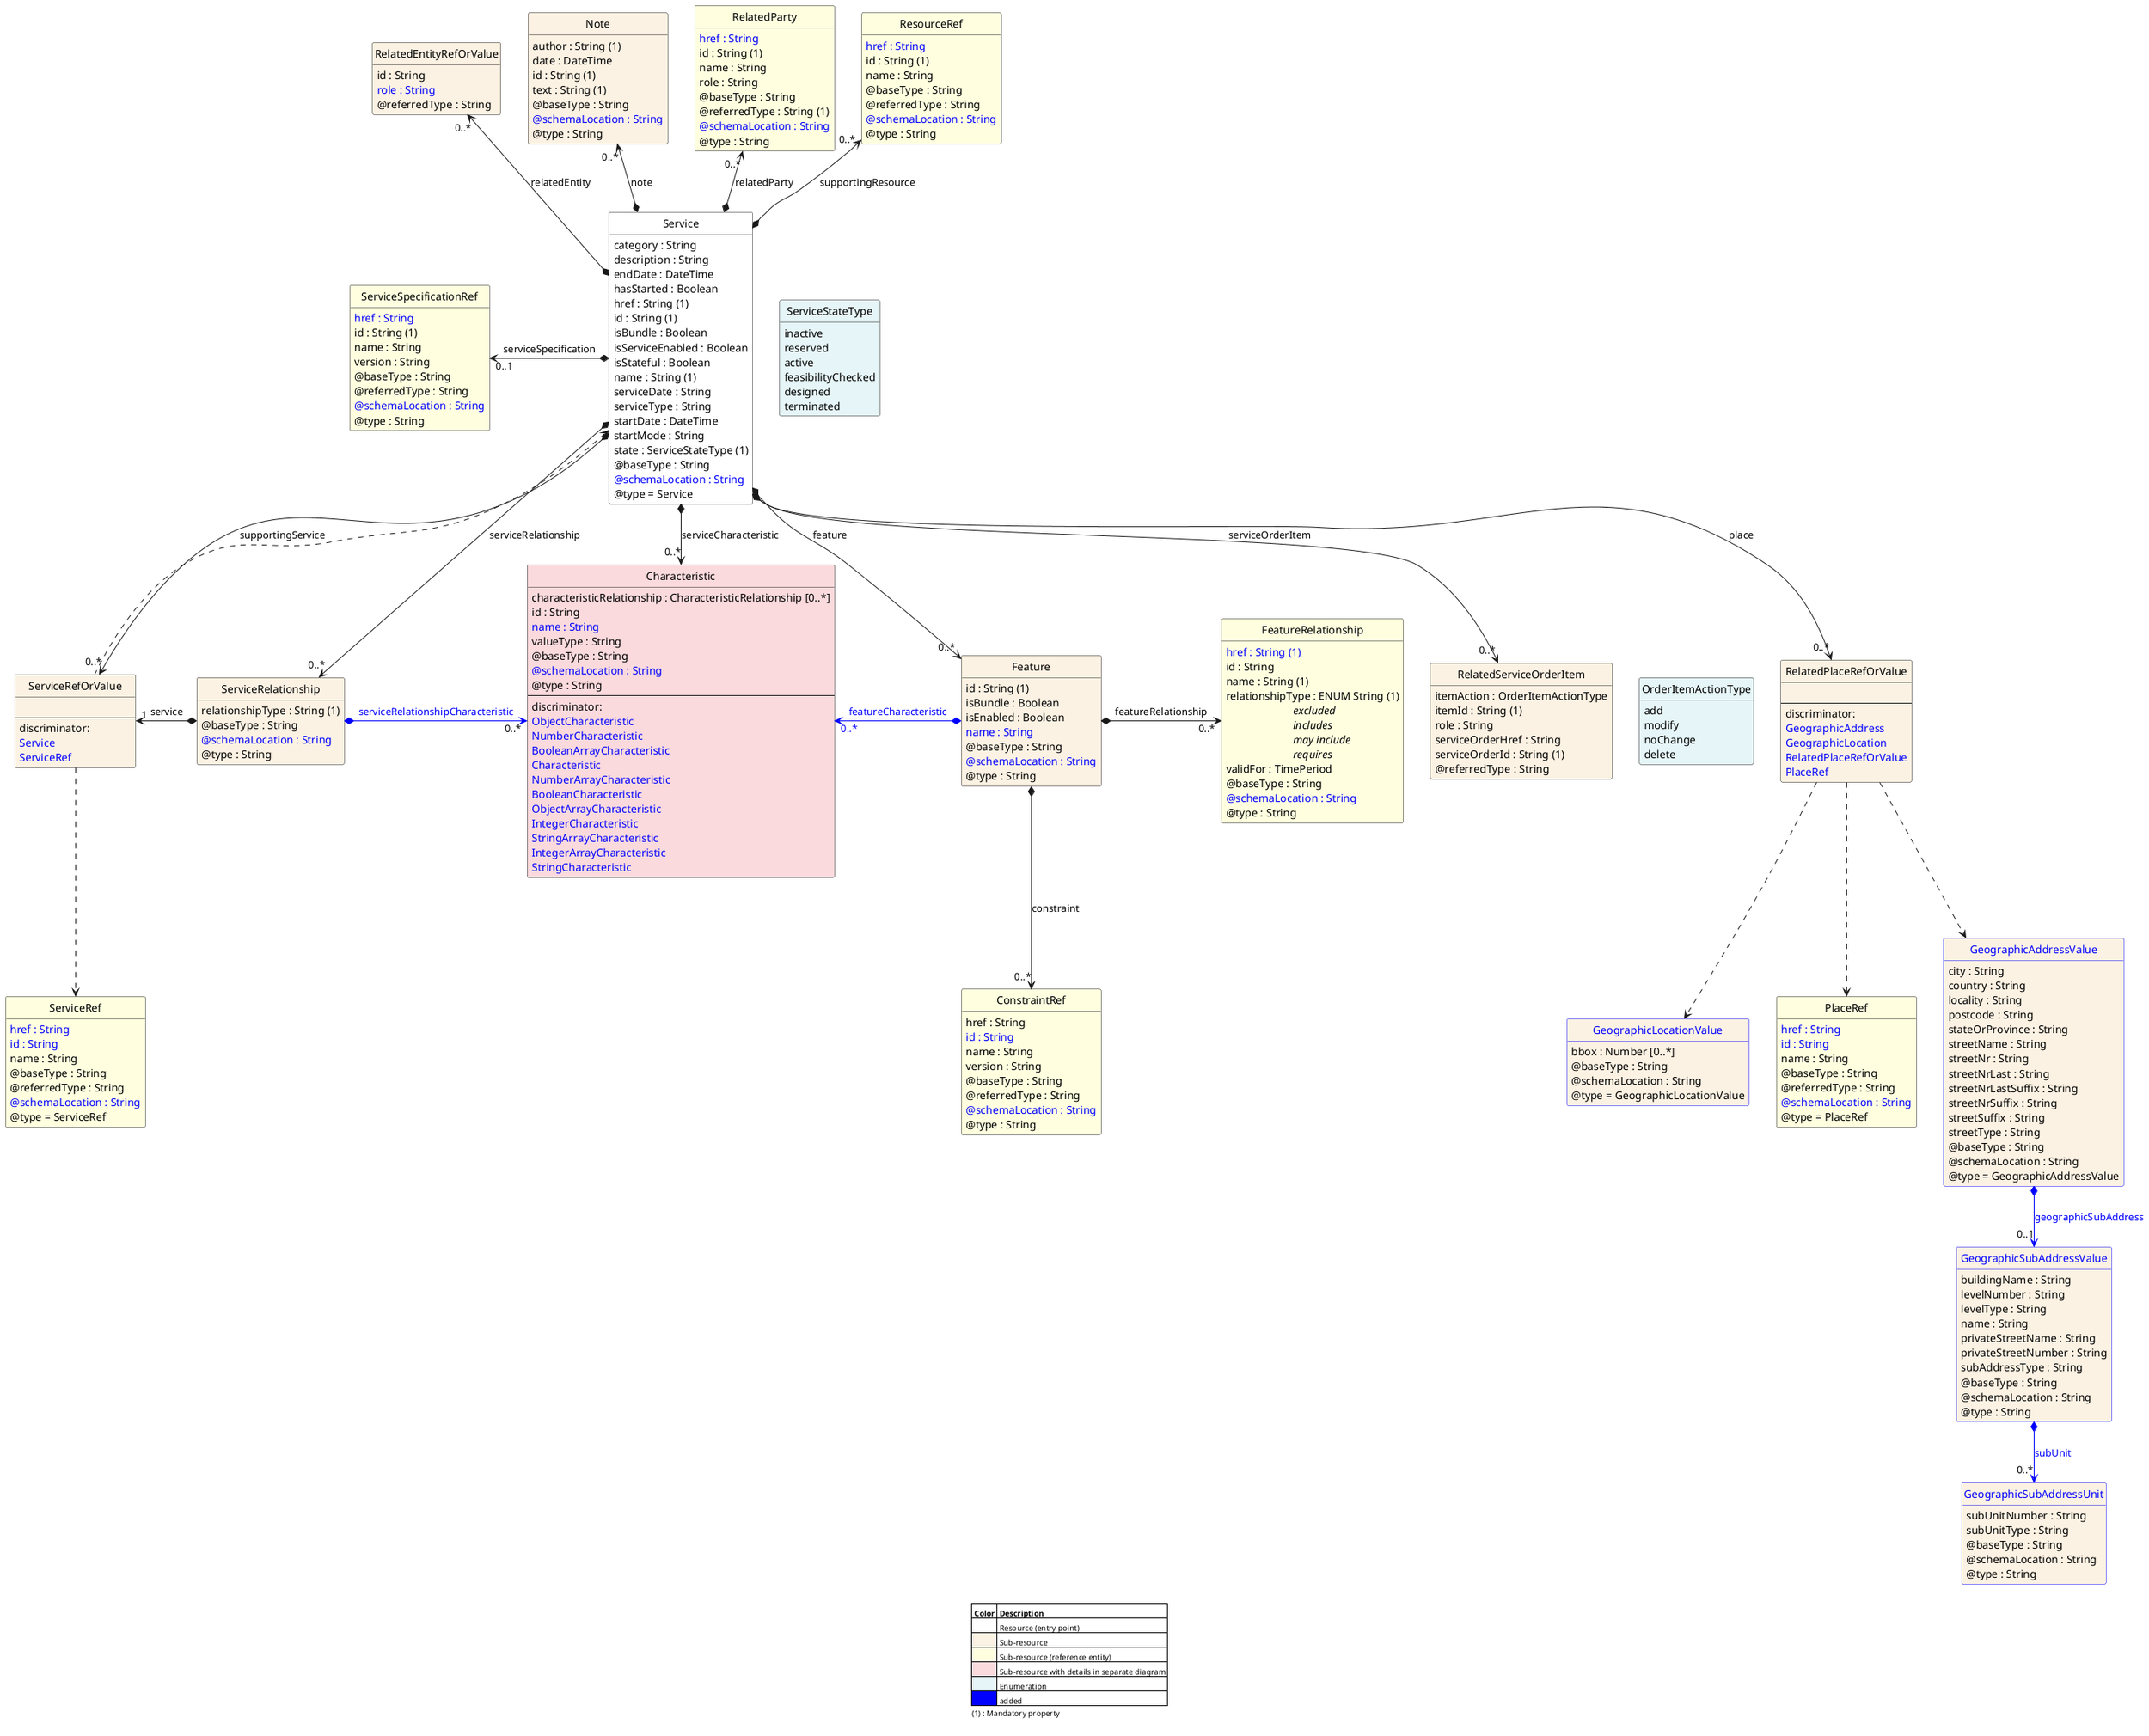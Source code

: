 @startuml
'
' Resource:  Service
' Source:    TMF640-Service_Activation_and_Configuration-v5.0.0.oas.yaml
'
hide circle
hide methods
hide stereotype
show <<Enumeration>> stereotype
skinparam class {
   BorderColor<<Extension>> blue
   FontColor<<Extension>> blue
   backgroundColor<<Enumeration>> #E6F5F7
   backgroundColor<<Ref>> #FFFFE0
   backgroundColor<<Pivot>> #FFFFFFF
   backgroundColor<<Resource>> #FCF2E3
   backgroundColor<<SubResource>> #FFFFFFF
   backgroundColor<<SubResourceReference>> #FADADD
}

skinparam legend {
   borderRoundCorner 0
   borderColor red
   backgroundColor white
}

class Service  <<Pivot>> {
    category : String
    description : String
    endDate : DateTime
    hasStarted : Boolean
    {field}href : String (1)
    {field}id : String (1)
    isBundle : Boolean
    isServiceEnabled : Boolean
    isStateful : Boolean
    {field}name : String (1)
    serviceDate : String
    serviceType : String
    startDate : DateTime
    startMode : String
    {field}state : ServiceStateType (1)
    @baseType : String
    <color:blue>@schemaLocation : String
    @type = Service
}

class ServiceStateType <<Enumeration>> {
    inactive
    reserved
    active
    feasibilityChecked
    designed
    terminated
}

class ServiceSpecificationRef  <<Ref>> {
    <color:blue>href : String
    {field}id : String (1)
    name : String
    version : String
    @baseType : String
    @referredType : String
    <color:blue>@schemaLocation : String
    @type : String
}

class Characteristic  <<SubResourceReference>> {
    characteristicRelationship : CharacteristicRelationship [0..*]
    id : String
    <color:blue>name : String
    valueType : String
    @baseType : String
    <color:blue>@schemaLocation : String
    @type : String
    --
    discriminator:
    <color:blue>ObjectCharacteristic
    <color:blue>NumberCharacteristic
    <color:blue>BooleanArrayCharacteristic
    <color:blue>Characteristic
    <color:blue>NumberArrayCharacteristic
    <color:blue>BooleanCharacteristic
    <color:blue>ObjectArrayCharacteristic
    <color:blue>IntegerCharacteristic
    <color:blue>StringArrayCharacteristic
    <color:blue>IntegerArrayCharacteristic
    <color:blue>StringCharacteristic
}

class ServiceRefOrValue <<Resource>> {
    {field}//                                        //
    --
    discriminator:
    <color:blue>Service
    <color:blue>ServiceRef
}

class GeographicSubAddressUnit <<Resource>> <<Extension>> {
    subUnitNumber : String
    subUnitType : String
    @baseType : String
    @schemaLocation : String
    @type : String
}

class RelatedServiceOrderItem <<Resource>> {
    itemAction : OrderItemActionType
    {field}itemId : String (1)
    role : String
    serviceOrderHref : String
    {field}serviceOrderId : String (1)
    @referredType : String
}

class OrderItemActionType <<Enumeration>> {
    add
    modify
    noChange
    delete
}

class FeatureRelationship  <<Ref>> {
    <color:blue>{field}href : String (1)
    id : String
    {field}name : String (1)
    {field}relationshipType : ENUM String (1)
{field} //                        excluded//
{field} //                        includes//
{field} //                        may include//
{field} //                        requires//
    validFor : TimePeriod
    @baseType : String
    <color:blue>@schemaLocation : String
    @type : String
}

class PlaceRef  <<Ref>> {
    <color:blue>href : String
    <color:blue>id : String
    name : String
    @baseType : String
    @referredType : String
    <color:blue>@schemaLocation : String
    @type = PlaceRef
}

class RelatedEntityRefOrValue <<Resource>> {
    id : String
    <color:blue>role : String
    @referredType : String
}

class GeographicAddressValue <<Resource>> <<Extension>> {
    city : String
    country : String
    locality : String
    postcode : String
    stateOrProvince : String
    streetName : String
    streetNr : String
    streetNrLast : String
    streetNrLastSuffix : String
    streetNrSuffix : String
    streetSuffix : String
    streetType : String
    @baseType : String
    @schemaLocation : String
    @type = GeographicAddressValue
}

class Feature <<Resource>> {
    {field}id : String (1)
    isBundle : Boolean
    isEnabled : Boolean
    <color:blue>name : String
    @baseType : String
    <color:blue>@schemaLocation : String
    @type : String
}

class GeographicSubAddressValue <<Resource>> <<Extension>> {
    buildingName : String
    levelNumber : String
    levelType : String
    name : String
    privateStreetName : String
    privateStreetNumber : String
    subAddressType : String
    @baseType : String
    @schemaLocation : String
    @type : String
}

class Note <<Resource>> {
    {field}author : String (1)
    date : DateTime
    {field}id : String (1)
    {field}text : String (1)
    @baseType : String
    <color:blue>@schemaLocation : String
    @type : String
}

class GeographicLocationValue <<Resource>> <<Extension>> {
    bbox : Number [0..*]
    @baseType : String
    @schemaLocation : String
    @type = GeographicLocationValue
}

class RelatedPlaceRefOrValue <<Resource>> {
    {field}//                                        //
    --
    discriminator:
    <color:blue>GeographicAddress
    <color:blue>GeographicLocation
    <color:blue>RelatedPlaceRefOrValue
    <color:blue>PlaceRef
}

class RelatedParty  <<Ref>> {
    <color:blue>href : String
    {field}id : String (1)
    name : String
    role : String
    @baseType : String
    {field}@referredType : String (1)
    <color:blue>@schemaLocation : String
    @type : String
}

class ResourceRef  <<Ref>> {
    <color:blue>href : String
    {field}id : String (1)
    name : String
    @baseType : String
    @referredType : String
    <color:blue>@schemaLocation : String
    @type : String
}

class ServiceRelationship <<Resource>> {
    {field}relationshipType : String (1)
    @baseType : String
    <color:blue>@schemaLocation : String
    @type : String
}

class ServiceRef  <<Ref>> {
    <color:blue>href : String
    <color:blue>id : String
    name : String
    @baseType : String
    @referredType : String
    <color:blue>@schemaLocation : String
    @type = ServiceRef
}

class ConstraintRef  <<Ref>> {
    href : String
    <color:blue>id : String
    name : String
    version : String
    @baseType : String
    @referredType : String
    <color:blue>@schemaLocation : String
    @type : String
}

Service *-->  "0..*" ServiceRefOrValue : supportingService

Service <.. ServiceRefOrValue

ServiceRelationship *-left-> "1" ServiceRefOrValue : service

ServiceRelationship *-right[#blue]-> "0..*" Characteristic : <color:blue>serviceRelationshipCharacteristic

Service *-->  "0..*" Characteristic : serviceCharacteristic

Feature *-left[#blue]-> "<color:blue>0..*" Characteristic : <color:blue>featureCharacteristic

ServiceRelationship -right[hidden]-> Characteristic

Service *-->  "0..*" Feature : feature

Service *-->  "0..*" ServiceRelationship : serviceRelationship

Service -right[hidden]-> ServiceStateType

Service *-->  "0..*" RelatedServiceOrderItem : serviceOrderItem

Service *-->  "0..*" RelatedPlaceRefOrValue : place

RelatedServiceOrderItem -right[hidden]-> OrderItemActionType

RelatedPlaceRefOrValue ..> GeographicAddressValue

GeographicAddressValue *-[#blue]->  "0..1" GeographicSubAddressValue : <color:blue>geographicSubAddress

Service *-left-> "0..1" ServiceSpecificationRef : serviceSpecification

Note "0..*" <--* Service : note

RelatedParty "0..*" <--* Service : relatedParty

ResourceRef "0..*" <--* Service : supportingResource

RelatedEntityRefOrValue "0..*" <--* Service : relatedEntity

GeographicSubAddressValue *-[#blue]->  "0..*" GeographicSubAddressUnit : <color:blue>subUnit

Feature *-right-> "0..*" FeatureRelationship : featureRelationship

Feature *-->  "0..*" ConstraintRef : constraint

RelatedPlaceRefOrValue ..> GeographicLocationValue

RelatedPlaceRefOrValue ..> PlaceRef

ServiceRefOrValue ..> ServiceRef




skinparam legendBackgroundColor #transparent
skinparam legendBorderColor #transparent

legend
   |= <size:10>Color |= <size:10>Description |
   | <#FFFFFFF> | <size:10>Resource (entry point) |
   | <#FCF2E3> | <size:10>Sub-resource |
   | <#FFFFE0> | <size:10>Sub-resource (reference entity) |
   | <#FADADD> | <size:10>Sub-resource with details in separate diagram |
   | <#E6F5F7> | <size:10>Enumeration |
   | <#blue> | <size:10>added |
 <size:10>(1) : Mandatory property
endlegend

@enduml